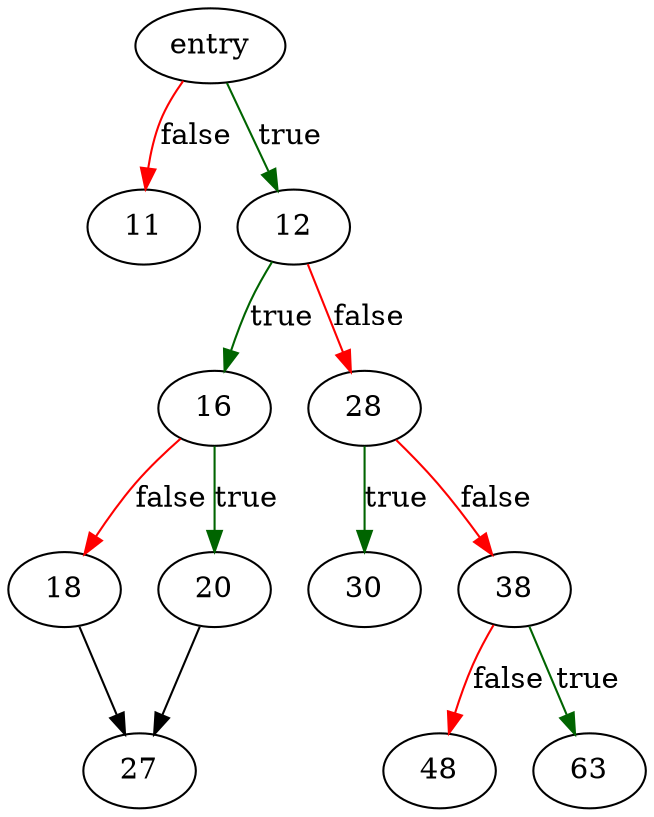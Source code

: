 digraph "main" {
	// Node definitions.
	2 [label=entry];
	11;
	12;
	16;
	18;
	20;
	27;
	28;
	30;
	38;
	48;
	63;

	// Edge definitions.
	2 -> 11 [
		color=red
		label=false
	];
	2 -> 12 [
		color=darkgreen
		label=true
	];
	12 -> 16 [
		color=darkgreen
		label=true
	];
	12 -> 28 [
		color=red
		label=false
	];
	16 -> 18 [
		color=red
		label=false
	];
	16 -> 20 [
		color=darkgreen
		label=true
	];
	18 -> 27;
	20 -> 27;
	28 -> 30 [
		color=darkgreen
		label=true
	];
	28 -> 38 [
		color=red
		label=false
	];
	38 -> 48 [
		color=red
		label=false
	];
	38 -> 63 [
		color=darkgreen
		label=true
	];
}